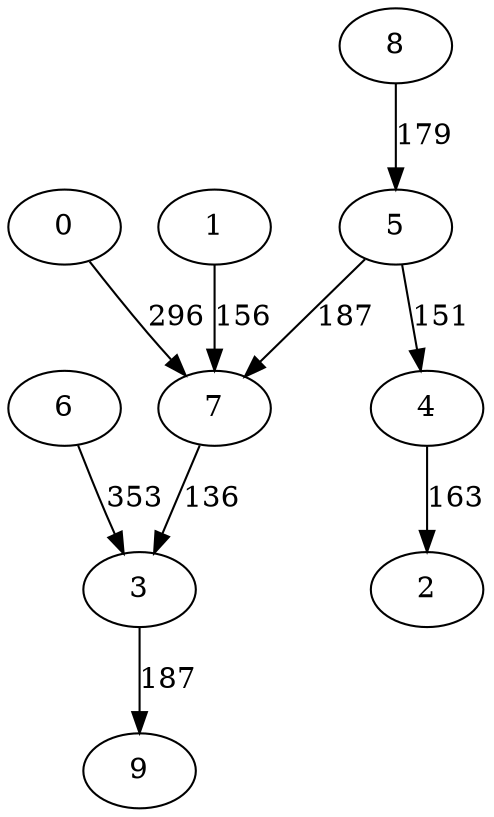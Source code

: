 digraph example{
0 -> 7[label= "296"];
4 -> 2[label= "163"];
7 -> 3[label= "136"];
5 -> 4[label= "151"];
5 -> 7[label= "187"];
6 -> 3[label= "353"];
1 -> 7[label= "156"];
8 -> 5[label= "179"];
3 -> 9[label= "187"];
}
